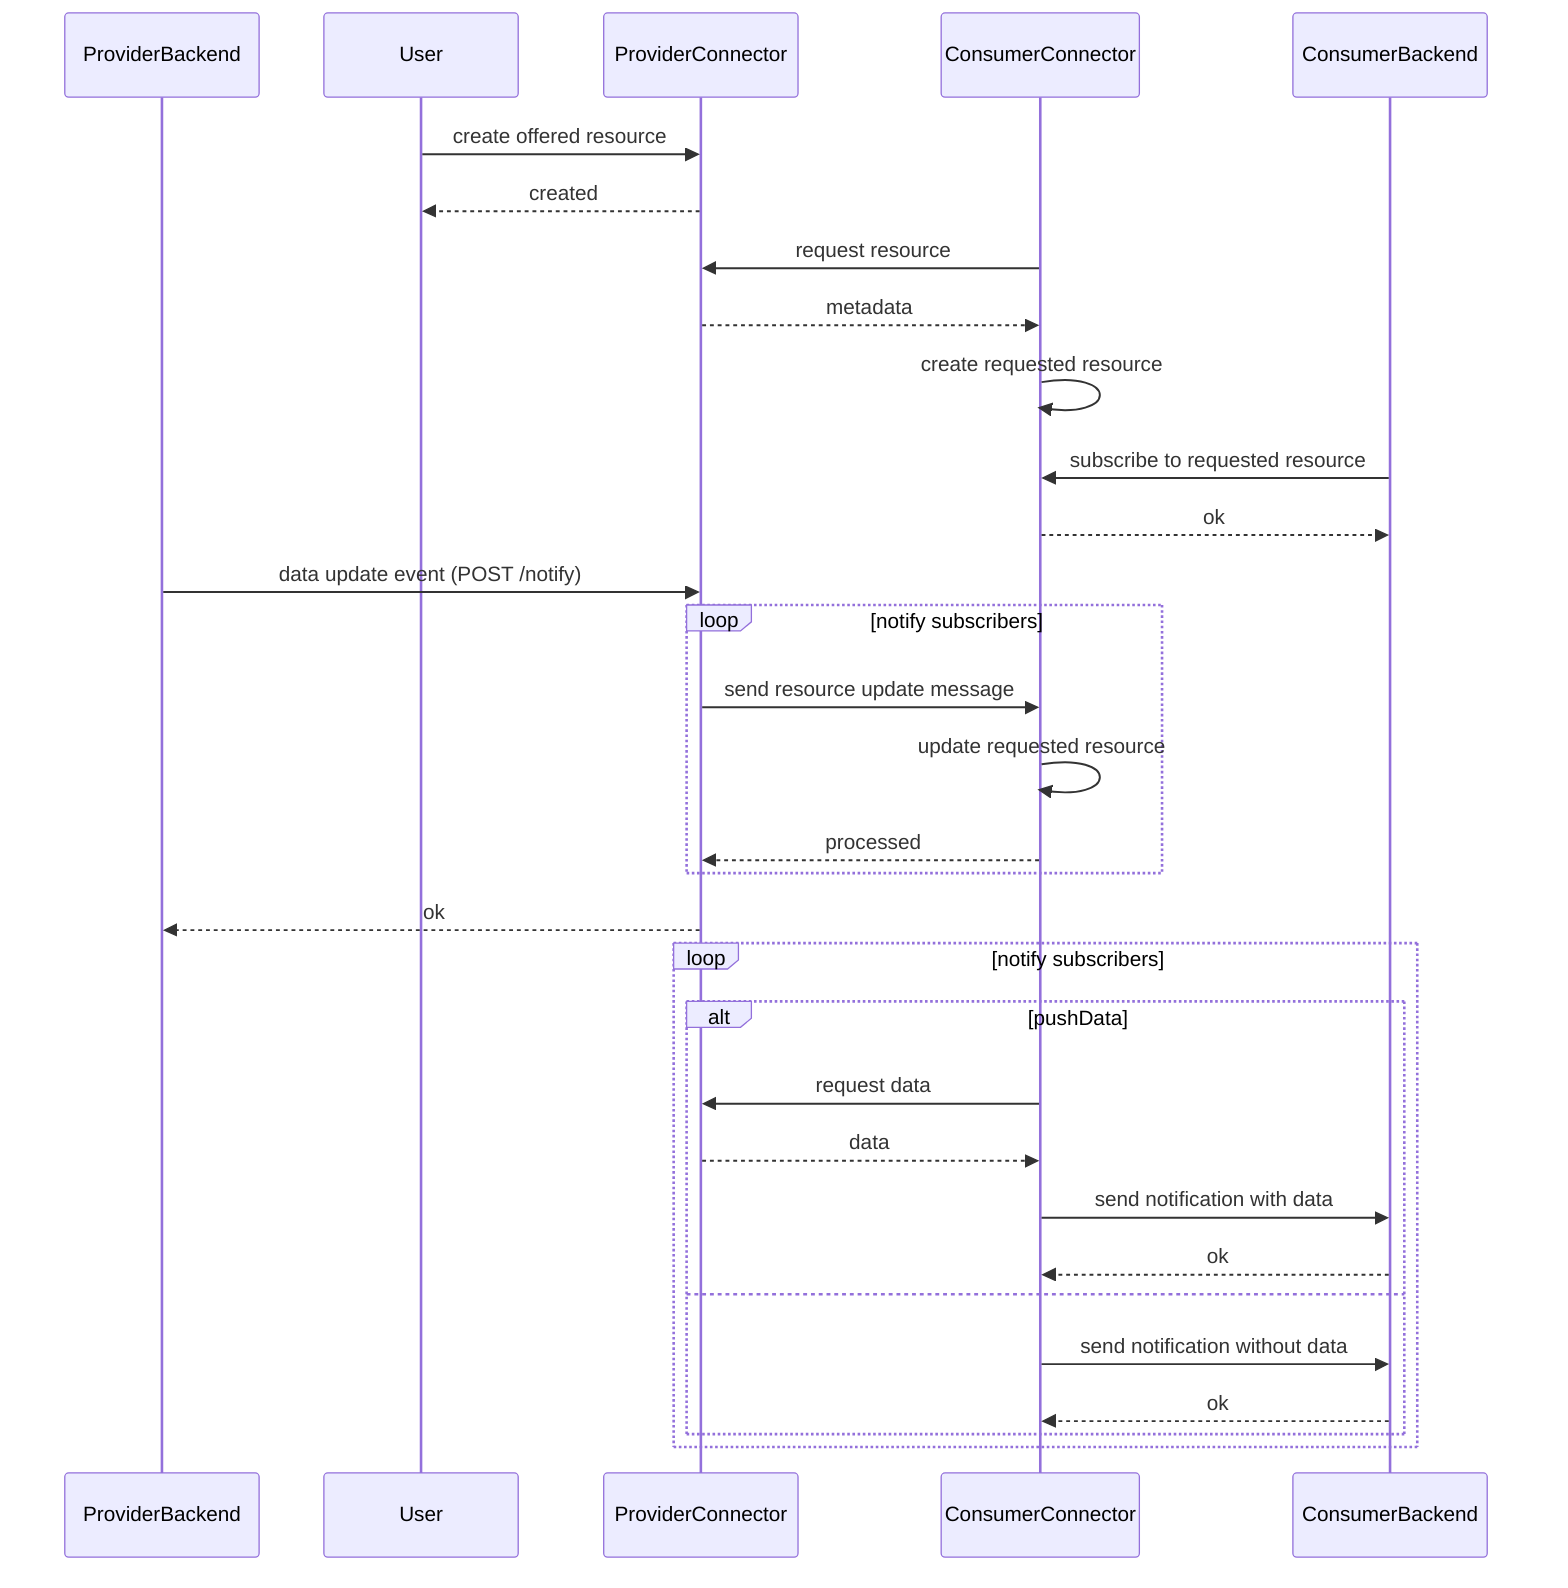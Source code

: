 sequenceDiagram
    participant ProviderBackend
    participant User
    participant ProviderConnector
    participant ConsumerConnector
    participant ConsumerBackend
    User->>ProviderConnector: create offered resource
    ProviderConnector-->>User: created
    ConsumerConnector->>ProviderConnector: request resource
    ProviderConnector-->>ConsumerConnector: metadata
    ConsumerConnector->>ConsumerConnector: create requested resource
    ConsumerBackend->>ConsumerConnector: subscribe to requested resource
    ConsumerConnector-->>ConsumerBackend: ok
    ProviderBackend->>ProviderConnector: data update event (POST /notify)
    loop notify subscribers
        ProviderConnector->>ConsumerConnector: send resource update message
        ConsumerConnector->>ConsumerConnector: update requested resource
        ConsumerConnector-->>ProviderConnector: processed
    end
    ProviderConnector-->>ProviderBackend: ok
    loop notify subscribers
        alt pushData
            ConsumerConnector->>ProviderConnector: request data
            ProviderConnector-->>ConsumerConnector: data
            ConsumerConnector->>ConsumerBackend: send notification with data
            ConsumerBackend-->>ConsumerConnector: ok
        else
            ConsumerConnector->>ConsumerBackend: send notification without data
            ConsumerBackend-->>ConsumerConnector: ok
        end
    end